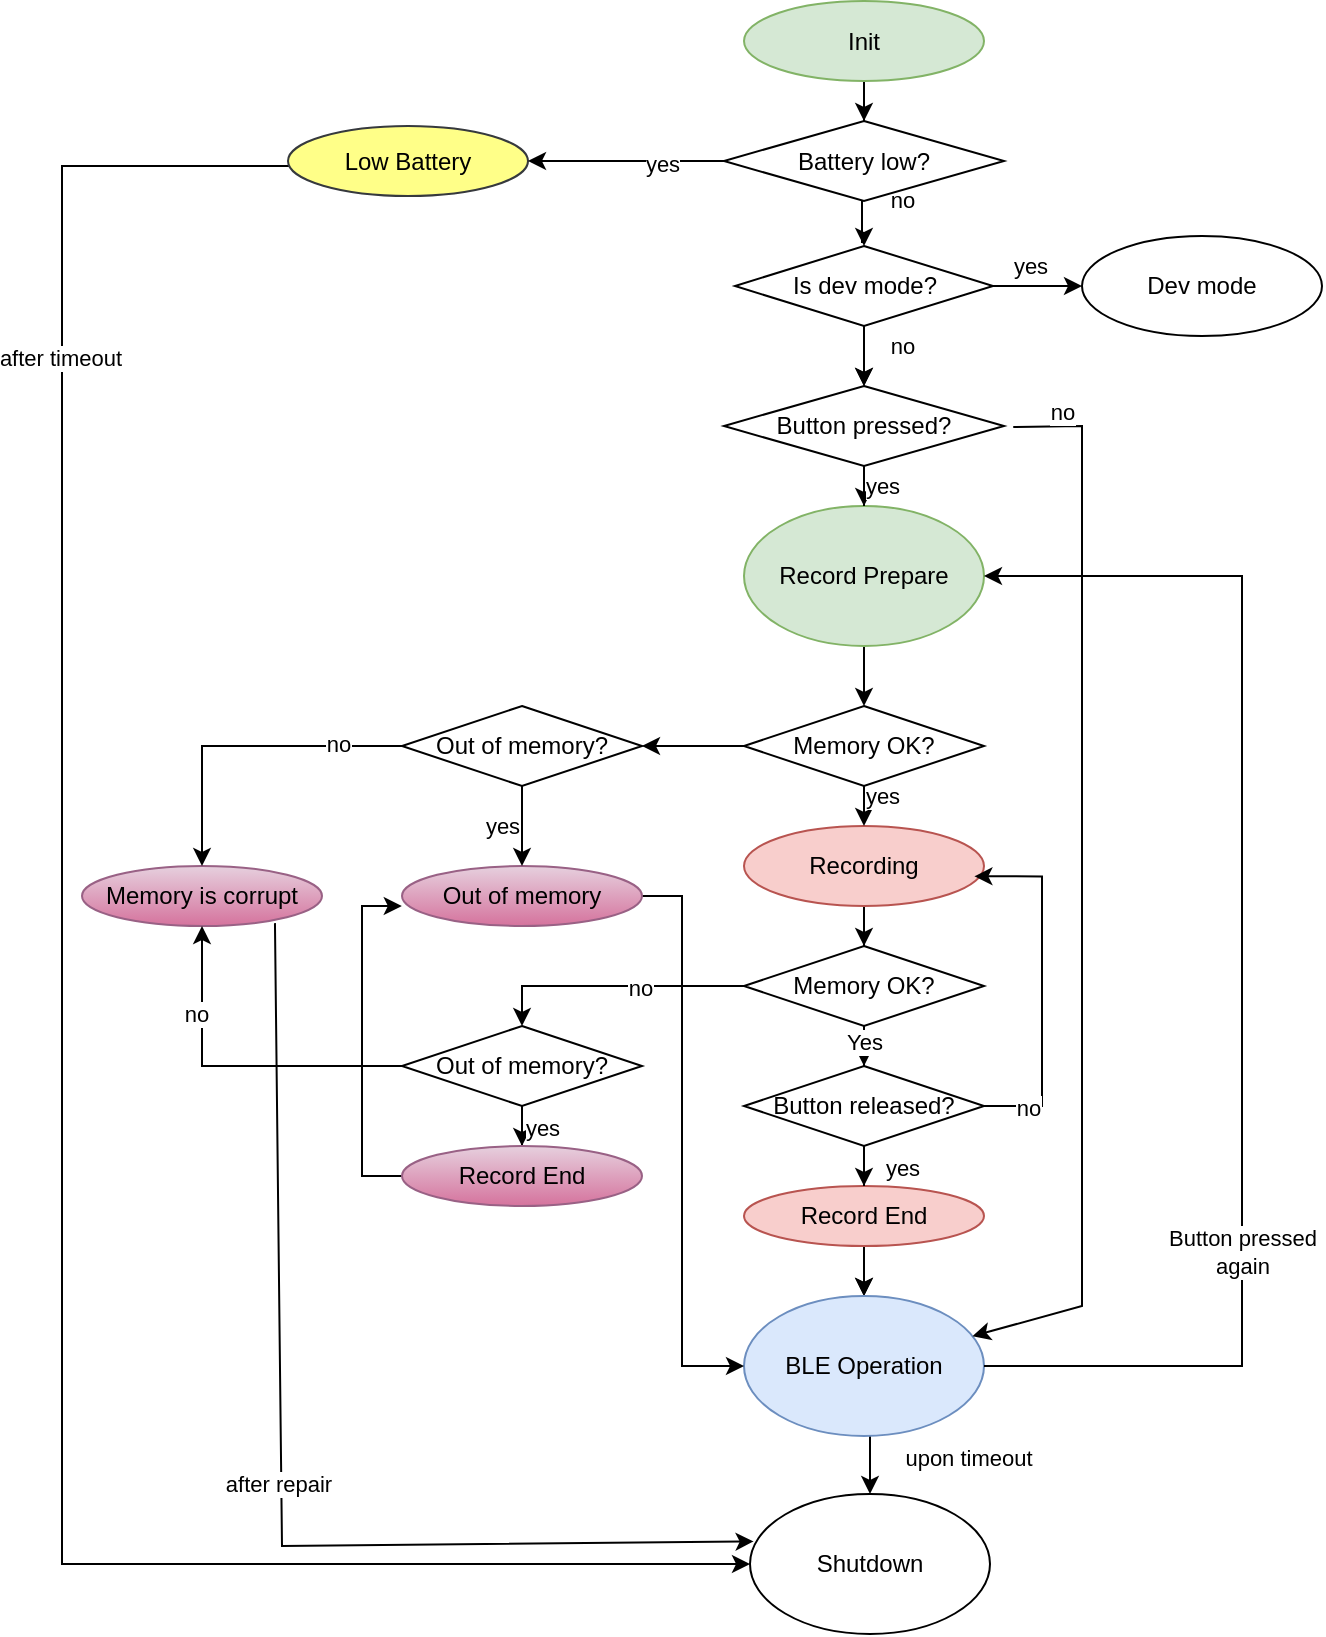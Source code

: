 <mxfile version="23.1.2" type="device">
  <diagram id="C5RBs43oDa-KdzZeNtuy" name="Page-1">
    <mxGraphModel dx="2816" dy="1966" grid="1" gridSize="10" guides="1" tooltips="1" connect="1" arrows="1" fold="1" page="1" pageScale="1" pageWidth="827" pageHeight="1169" math="0" shadow="0">
      <root>
        <mxCell id="WIyWlLk6GJQsqaUBKTNV-0" />
        <mxCell id="WIyWlLk6GJQsqaUBKTNV-1" parent="WIyWlLk6GJQsqaUBKTNV-0" />
        <mxCell id="_97JuSjFNp__oY7AlMgG-5" value="" style="edgeStyle=orthogonalEdgeStyle;rounded=0;orthogonalLoop=1;jettySize=auto;html=1;" edge="1" parent="WIyWlLk6GJQsqaUBKTNV-1" source="aYAAthJ8i7lnLdq2U7yi-0" target="_97JuSjFNp__oY7AlMgG-2">
          <mxGeometry relative="1" as="geometry" />
        </mxCell>
        <mxCell id="aYAAthJ8i7lnLdq2U7yi-0" value="Init" style="ellipse;whiteSpace=wrap;html=1;fillColor=#d5e8d4;strokeColor=#82b366;" parent="WIyWlLk6GJQsqaUBKTNV-1" vertex="1">
          <mxGeometry x="321" y="-72.5" width="120" height="40" as="geometry" />
        </mxCell>
        <mxCell id="aYAAthJ8i7lnLdq2U7yi-24" value="" style="edgeStyle=orthogonalEdgeStyle;rounded=0;orthogonalLoop=1;jettySize=auto;html=1;" parent="WIyWlLk6GJQsqaUBKTNV-1" source="aYAAthJ8i7lnLdq2U7yi-2" target="aYAAthJ8i7lnLdq2U7yi-21" edge="1">
          <mxGeometry relative="1" as="geometry" />
        </mxCell>
        <mxCell id="aYAAthJ8i7lnLdq2U7yi-2" value="Record Prepare" style="ellipse;whiteSpace=wrap;html=1;fillColor=#d5e8d4;strokeColor=#82b366;" parent="WIyWlLk6GJQsqaUBKTNV-1" vertex="1">
          <mxGeometry x="321" y="180" width="120" height="70" as="geometry" />
        </mxCell>
        <mxCell id="aYAAthJ8i7lnLdq2U7yi-34" value="" style="edgeStyle=orthogonalEdgeStyle;rounded=0;orthogonalLoop=1;jettySize=auto;html=1;" parent="WIyWlLk6GJQsqaUBKTNV-1" source="aYAAthJ8i7lnLdq2U7yi-3" target="aYAAthJ8i7lnLdq2U7yi-33" edge="1">
          <mxGeometry relative="1" as="geometry" />
        </mxCell>
        <mxCell id="aYAAthJ8i7lnLdq2U7yi-3" value="Recording" style="ellipse;whiteSpace=wrap;html=1;fillColor=#f8cecc;strokeColor=#b85450;" parent="WIyWlLk6GJQsqaUBKTNV-1" vertex="1">
          <mxGeometry x="321" y="340" width="120" height="40" as="geometry" />
        </mxCell>
        <mxCell id="aYAAthJ8i7lnLdq2U7yi-10" style="edgeStyle=orthogonalEdgeStyle;rounded=0;orthogonalLoop=1;jettySize=auto;html=1;entryX=0.5;entryY=0;entryDx=0;entryDy=0;" parent="WIyWlLk6GJQsqaUBKTNV-1" source="aYAAthJ8i7lnLdq2U7yi-4" target="aYAAthJ8i7lnLdq2U7yi-5" edge="1">
          <mxGeometry relative="1" as="geometry" />
        </mxCell>
        <mxCell id="aYAAthJ8i7lnLdq2U7yi-46" value="" style="edgeStyle=orthogonalEdgeStyle;rounded=0;orthogonalLoop=1;jettySize=auto;html=1;" parent="WIyWlLk6GJQsqaUBKTNV-1" source="aYAAthJ8i7lnLdq2U7yi-4" target="aYAAthJ8i7lnLdq2U7yi-5" edge="1">
          <mxGeometry relative="1" as="geometry" />
        </mxCell>
        <mxCell id="aYAAthJ8i7lnLdq2U7yi-4" value="Record End" style="ellipse;whiteSpace=wrap;html=1;fillColor=#f8cecc;strokeColor=#b85450;" parent="WIyWlLk6GJQsqaUBKTNV-1" vertex="1">
          <mxGeometry x="321" y="520" width="120" height="30" as="geometry" />
        </mxCell>
        <mxCell id="aYAAthJ8i7lnLdq2U7yi-11" style="edgeStyle=orthogonalEdgeStyle;rounded=0;orthogonalLoop=1;jettySize=auto;html=1;entryX=0.5;entryY=0;entryDx=0;entryDy=0;" parent="WIyWlLk6GJQsqaUBKTNV-1" source="aYAAthJ8i7lnLdq2U7yi-5" target="aYAAthJ8i7lnLdq2U7yi-6" edge="1">
          <mxGeometry relative="1" as="geometry">
            <Array as="points">
              <mxPoint x="384" y="650" />
              <mxPoint x="384" y="650" />
            </Array>
          </mxGeometry>
        </mxCell>
        <mxCell id="aYAAthJ8i7lnLdq2U7yi-61" value="upon timeout" style="edgeLabel;html=1;align=center;verticalAlign=middle;resizable=0;points=[];" parent="aYAAthJ8i7lnLdq2U7yi-11" vertex="1" connectable="0">
          <mxGeometry x="-0.242" y="-1" relative="1" as="geometry">
            <mxPoint x="50" as="offset" />
          </mxGeometry>
        </mxCell>
        <mxCell id="aYAAthJ8i7lnLdq2U7yi-5" value="BLE Operation" style="ellipse;whiteSpace=wrap;html=1;fillColor=#dae8fc;strokeColor=#6c8ebf;" parent="WIyWlLk6GJQsqaUBKTNV-1" vertex="1">
          <mxGeometry x="321" y="575" width="120" height="70" as="geometry" />
        </mxCell>
        <mxCell id="aYAAthJ8i7lnLdq2U7yi-6" value="Shutdown" style="ellipse;whiteSpace=wrap;html=1;" parent="WIyWlLk6GJQsqaUBKTNV-1" vertex="1">
          <mxGeometry x="324" y="674" width="120" height="70" as="geometry" />
        </mxCell>
        <mxCell id="aYAAthJ8i7lnLdq2U7yi-12" value="" style="endArrow=classic;html=1;rounded=0;exitX=1;exitY=0.5;exitDx=0;exitDy=0;entryX=1;entryY=0.5;entryDx=0;entryDy=0;" parent="WIyWlLk6GJQsqaUBKTNV-1" source="aYAAthJ8i7lnLdq2U7yi-5" target="aYAAthJ8i7lnLdq2U7yi-2" edge="1">
          <mxGeometry width="50" height="50" relative="1" as="geometry">
            <mxPoint x="456" y="510" as="sourcePoint" />
            <mxPoint x="506" y="460" as="targetPoint" />
            <Array as="points">
              <mxPoint x="570" y="610" />
              <mxPoint x="570" y="215" />
            </Array>
          </mxGeometry>
        </mxCell>
        <mxCell id="aYAAthJ8i7lnLdq2U7yi-13" value="&lt;div&gt;Button pressed&lt;/div&gt;again" style="edgeLabel;html=1;align=center;verticalAlign=middle;resizable=0;points=[];" parent="aYAAthJ8i7lnLdq2U7yi-12" vertex="1" connectable="0">
          <mxGeometry x="-0.43" relative="1" as="geometry">
            <mxPoint as="offset" />
          </mxGeometry>
        </mxCell>
        <mxCell id="aYAAthJ8i7lnLdq2U7yi-55" style="edgeStyle=orthogonalEdgeStyle;rounded=0;orthogonalLoop=1;jettySize=auto;html=1;" parent="WIyWlLk6GJQsqaUBKTNV-1" source="aYAAthJ8i7lnLdq2U7yi-14" target="aYAAthJ8i7lnLdq2U7yi-5" edge="1">
          <mxGeometry relative="1" as="geometry">
            <Array as="points">
              <mxPoint x="290" y="375" />
              <mxPoint x="290" y="610" />
            </Array>
          </mxGeometry>
        </mxCell>
        <mxCell id="aYAAthJ8i7lnLdq2U7yi-14" value="Out of memory" style="ellipse;whiteSpace=wrap;html=1;fillColor=#e6d0de;gradientColor=#d5739d;strokeColor=#996185;" parent="WIyWlLk6GJQsqaUBKTNV-1" vertex="1">
          <mxGeometry x="150" y="360" width="120" height="30" as="geometry" />
        </mxCell>
        <mxCell id="aYAAthJ8i7lnLdq2U7yi-18" value="" style="edgeStyle=orthogonalEdgeStyle;rounded=0;orthogonalLoop=1;jettySize=auto;html=1;" parent="WIyWlLk6GJQsqaUBKTNV-1" source="aYAAthJ8i7lnLdq2U7yi-15" target="aYAAthJ8i7lnLdq2U7yi-2" edge="1">
          <mxGeometry relative="1" as="geometry" />
        </mxCell>
        <mxCell id="aYAAthJ8i7lnLdq2U7yi-19" value="yes" style="edgeLabel;html=1;align=center;verticalAlign=middle;resizable=0;points=[];" parent="aYAAthJ8i7lnLdq2U7yi-18" vertex="1" connectable="0">
          <mxGeometry x="-0.061" y="-1" relative="1" as="geometry">
            <mxPoint x="8" y="-2" as="offset" />
          </mxGeometry>
        </mxCell>
        <mxCell id="aYAAthJ8i7lnLdq2U7yi-15" value="Button pressed?" style="rhombus;whiteSpace=wrap;html=1;" parent="WIyWlLk6GJQsqaUBKTNV-1" vertex="1">
          <mxGeometry x="311" y="120" width="140" height="40" as="geometry" />
        </mxCell>
        <mxCell id="aYAAthJ8i7lnLdq2U7yi-20" value="Memory is corrupt" style="ellipse;whiteSpace=wrap;html=1;fillColor=#e6d0de;gradientColor=#d5739d;strokeColor=#996185;" parent="WIyWlLk6GJQsqaUBKTNV-1" vertex="1">
          <mxGeometry x="-10" y="360" width="120" height="30" as="geometry" />
        </mxCell>
        <mxCell id="aYAAthJ8i7lnLdq2U7yi-25" value="" style="edgeStyle=orthogonalEdgeStyle;rounded=0;orthogonalLoop=1;jettySize=auto;html=1;" parent="WIyWlLk6GJQsqaUBKTNV-1" source="aYAAthJ8i7lnLdq2U7yi-21" target="aYAAthJ8i7lnLdq2U7yi-3" edge="1">
          <mxGeometry relative="1" as="geometry">
            <Array as="points">
              <mxPoint x="381" y="340" />
              <mxPoint x="381" y="340" />
            </Array>
          </mxGeometry>
        </mxCell>
        <mxCell id="aYAAthJ8i7lnLdq2U7yi-26" value="yes" style="edgeLabel;html=1;align=center;verticalAlign=middle;resizable=0;points=[];" parent="aYAAthJ8i7lnLdq2U7yi-25" vertex="1" connectable="0">
          <mxGeometry x="-0.524" relative="1" as="geometry">
            <mxPoint x="9" as="offset" />
          </mxGeometry>
        </mxCell>
        <mxCell id="aYAAthJ8i7lnLdq2U7yi-28" value="" style="edgeStyle=orthogonalEdgeStyle;rounded=0;orthogonalLoop=1;jettySize=auto;html=1;" parent="WIyWlLk6GJQsqaUBKTNV-1" source="aYAAthJ8i7lnLdq2U7yi-21" target="aYAAthJ8i7lnLdq2U7yi-27" edge="1">
          <mxGeometry relative="1" as="geometry" />
        </mxCell>
        <mxCell id="aYAAthJ8i7lnLdq2U7yi-21" value="Memory OK?" style="rhombus;whiteSpace=wrap;html=1;" parent="WIyWlLk6GJQsqaUBKTNV-1" vertex="1">
          <mxGeometry x="321" y="280" width="120" height="40" as="geometry" />
        </mxCell>
        <mxCell id="aYAAthJ8i7lnLdq2U7yi-22" value="" style="endArrow=classic;html=1;rounded=0;exitX=1.033;exitY=0.514;exitDx=0;exitDy=0;exitPerimeter=0;" parent="WIyWlLk6GJQsqaUBKTNV-1" source="aYAAthJ8i7lnLdq2U7yi-15" target="aYAAthJ8i7lnLdq2U7yi-5" edge="1">
          <mxGeometry width="50" height="50" relative="1" as="geometry">
            <mxPoint x="520" y="180" as="sourcePoint" />
            <mxPoint x="570" y="130" as="targetPoint" />
            <Array as="points">
              <mxPoint x="490" y="140" />
              <mxPoint x="490" y="580" />
            </Array>
          </mxGeometry>
        </mxCell>
        <mxCell id="aYAAthJ8i7lnLdq2U7yi-23" value="no" style="edgeLabel;html=1;align=center;verticalAlign=middle;resizable=0;points=[];" parent="aYAAthJ8i7lnLdq2U7yi-22" vertex="1" connectable="0">
          <mxGeometry x="-0.758" y="-2" relative="1" as="geometry">
            <mxPoint x="-8" y="-37" as="offset" />
          </mxGeometry>
        </mxCell>
        <mxCell id="aYAAthJ8i7lnLdq2U7yi-29" value="" style="edgeStyle=orthogonalEdgeStyle;rounded=0;orthogonalLoop=1;jettySize=auto;html=1;" parent="WIyWlLk6GJQsqaUBKTNV-1" source="aYAAthJ8i7lnLdq2U7yi-27" target="aYAAthJ8i7lnLdq2U7yi-14" edge="1">
          <mxGeometry relative="1" as="geometry" />
        </mxCell>
        <mxCell id="aYAAthJ8i7lnLdq2U7yi-31" value="yes" style="edgeLabel;html=1;align=center;verticalAlign=middle;resizable=0;points=[];" parent="aYAAthJ8i7lnLdq2U7yi-29" vertex="1" connectable="0">
          <mxGeometry x="0.337" y="-1" relative="1" as="geometry">
            <mxPoint x="-9" y="-7" as="offset" />
          </mxGeometry>
        </mxCell>
        <mxCell id="aYAAthJ8i7lnLdq2U7yi-30" style="edgeStyle=orthogonalEdgeStyle;rounded=0;orthogonalLoop=1;jettySize=auto;html=1;" parent="WIyWlLk6GJQsqaUBKTNV-1" source="aYAAthJ8i7lnLdq2U7yi-27" target="aYAAthJ8i7lnLdq2U7yi-20" edge="1">
          <mxGeometry relative="1" as="geometry" />
        </mxCell>
        <mxCell id="aYAAthJ8i7lnLdq2U7yi-32" value="no" style="edgeLabel;html=1;align=center;verticalAlign=middle;resizable=0;points=[];" parent="aYAAthJ8i7lnLdq2U7yi-30" vertex="1" connectable="0">
          <mxGeometry x="-0.595" y="-1" relative="1" as="geometry">
            <mxPoint as="offset" />
          </mxGeometry>
        </mxCell>
        <mxCell id="aYAAthJ8i7lnLdq2U7yi-27" value="Out of memory?" style="rhombus;whiteSpace=wrap;html=1;" parent="WIyWlLk6GJQsqaUBKTNV-1" vertex="1">
          <mxGeometry x="150" y="280" width="120" height="40" as="geometry" />
        </mxCell>
        <mxCell id="aYAAthJ8i7lnLdq2U7yi-40" value="" style="edgeStyle=orthogonalEdgeStyle;rounded=0;orthogonalLoop=1;jettySize=auto;html=1;" parent="WIyWlLk6GJQsqaUBKTNV-1" source="aYAAthJ8i7lnLdq2U7yi-33" target="aYAAthJ8i7lnLdq2U7yi-39" edge="1">
          <mxGeometry relative="1" as="geometry" />
        </mxCell>
        <mxCell id="aYAAthJ8i7lnLdq2U7yi-42" value="Yes" style="edgeLabel;html=1;align=center;verticalAlign=middle;resizable=0;points=[];" parent="aYAAthJ8i7lnLdq2U7yi-40" vertex="1" connectable="0">
          <mxGeometry x="0.6" relative="1" as="geometry">
            <mxPoint as="offset" />
          </mxGeometry>
        </mxCell>
        <mxCell id="aYAAthJ8i7lnLdq2U7yi-49" style="edgeStyle=orthogonalEdgeStyle;rounded=0;orthogonalLoop=1;jettySize=auto;html=1;entryX=0.5;entryY=0;entryDx=0;entryDy=0;" parent="WIyWlLk6GJQsqaUBKTNV-1" source="aYAAthJ8i7lnLdq2U7yi-33" target="aYAAthJ8i7lnLdq2U7yi-50" edge="1">
          <mxGeometry relative="1" as="geometry">
            <mxPoint x="280" y="490" as="targetPoint" />
          </mxGeometry>
        </mxCell>
        <mxCell id="_97JuSjFNp__oY7AlMgG-10" value="&lt;div&gt;no&lt;/div&gt;" style="edgeLabel;html=1;align=center;verticalAlign=middle;resizable=0;points=[];" vertex="1" connectable="0" parent="aYAAthJ8i7lnLdq2U7yi-49">
          <mxGeometry x="-0.202" y="1" relative="1" as="geometry">
            <mxPoint as="offset" />
          </mxGeometry>
        </mxCell>
        <mxCell id="aYAAthJ8i7lnLdq2U7yi-33" value="Memory OK?" style="rhombus;whiteSpace=wrap;html=1;" parent="WIyWlLk6GJQsqaUBKTNV-1" vertex="1">
          <mxGeometry x="321" y="400" width="120" height="40" as="geometry" />
        </mxCell>
        <mxCell id="aYAAthJ8i7lnLdq2U7yi-43" style="edgeStyle=orthogonalEdgeStyle;rounded=0;orthogonalLoop=1;jettySize=auto;html=1;entryX=0.96;entryY=0.629;entryDx=0;entryDy=0;entryPerimeter=0;" parent="WIyWlLk6GJQsqaUBKTNV-1" source="aYAAthJ8i7lnLdq2U7yi-39" target="aYAAthJ8i7lnLdq2U7yi-3" edge="1">
          <mxGeometry relative="1" as="geometry">
            <mxPoint x="460" y="360" as="targetPoint" />
            <Array as="points">
              <mxPoint x="470" y="480" />
              <mxPoint x="470" y="365" />
            </Array>
          </mxGeometry>
        </mxCell>
        <mxCell id="aYAAthJ8i7lnLdq2U7yi-44" value="no" style="edgeLabel;html=1;align=center;verticalAlign=middle;resizable=0;points=[];" parent="aYAAthJ8i7lnLdq2U7yi-43" vertex="1" connectable="0">
          <mxGeometry x="-0.752" y="-1" relative="1" as="geometry">
            <mxPoint as="offset" />
          </mxGeometry>
        </mxCell>
        <mxCell id="aYAAthJ8i7lnLdq2U7yi-47" style="edgeStyle=orthogonalEdgeStyle;rounded=0;orthogonalLoop=1;jettySize=auto;html=1;entryX=0.5;entryY=0;entryDx=0;entryDy=0;" parent="WIyWlLk6GJQsqaUBKTNV-1" source="aYAAthJ8i7lnLdq2U7yi-39" target="aYAAthJ8i7lnLdq2U7yi-4" edge="1">
          <mxGeometry relative="1" as="geometry" />
        </mxCell>
        <mxCell id="aYAAthJ8i7lnLdq2U7yi-48" value="yes" style="edgeLabel;html=1;align=center;verticalAlign=middle;resizable=0;points=[];" parent="aYAAthJ8i7lnLdq2U7yi-47" vertex="1" connectable="0">
          <mxGeometry x="0.543" relative="1" as="geometry">
            <mxPoint x="19" y="4" as="offset" />
          </mxGeometry>
        </mxCell>
        <mxCell id="aYAAthJ8i7lnLdq2U7yi-39" value="Button released?" style="rhombus;whiteSpace=wrap;html=1;" parent="WIyWlLk6GJQsqaUBKTNV-1" vertex="1">
          <mxGeometry x="321" y="460" width="120" height="40" as="geometry" />
        </mxCell>
        <mxCell id="aYAAthJ8i7lnLdq2U7yi-52" value="" style="edgeStyle=orthogonalEdgeStyle;rounded=0;orthogonalLoop=1;jettySize=auto;html=1;" parent="WIyWlLk6GJQsqaUBKTNV-1" source="aYAAthJ8i7lnLdq2U7yi-50" target="aYAAthJ8i7lnLdq2U7yi-51" edge="1">
          <mxGeometry relative="1" as="geometry" />
        </mxCell>
        <mxCell id="aYAAthJ8i7lnLdq2U7yi-56" value="yes" style="edgeLabel;html=1;align=center;verticalAlign=middle;resizable=0;points=[];" parent="aYAAthJ8i7lnLdq2U7yi-52" vertex="1" connectable="0">
          <mxGeometry x="0.753" y="-3" relative="1" as="geometry">
            <mxPoint x="13" y="-2" as="offset" />
          </mxGeometry>
        </mxCell>
        <mxCell id="aYAAthJ8i7lnLdq2U7yi-54" style="edgeStyle=orthogonalEdgeStyle;rounded=0;orthogonalLoop=1;jettySize=auto;html=1;entryX=0.5;entryY=1;entryDx=0;entryDy=0;exitX=0;exitY=0.5;exitDx=0;exitDy=0;" parent="WIyWlLk6GJQsqaUBKTNV-1" source="aYAAthJ8i7lnLdq2U7yi-50" target="aYAAthJ8i7lnLdq2U7yi-20" edge="1">
          <mxGeometry relative="1" as="geometry">
            <mxPoint x="110" y="460" as="sourcePoint" />
            <mxPoint x="50" y="400" as="targetPoint" />
            <Array as="points">
              <mxPoint x="50" y="460" />
            </Array>
          </mxGeometry>
        </mxCell>
        <mxCell id="aYAAthJ8i7lnLdq2U7yi-58" value="no" style="edgeLabel;html=1;align=center;verticalAlign=middle;resizable=0;points=[];" parent="aYAAthJ8i7lnLdq2U7yi-54" vertex="1" connectable="0">
          <mxGeometry x="0.486" y="3" relative="1" as="geometry">
            <mxPoint as="offset" />
          </mxGeometry>
        </mxCell>
        <mxCell id="aYAAthJ8i7lnLdq2U7yi-50" value="Out of memory?" style="rhombus;whiteSpace=wrap;html=1;" parent="WIyWlLk6GJQsqaUBKTNV-1" vertex="1">
          <mxGeometry x="150" y="440" width="120" height="40" as="geometry" />
        </mxCell>
        <mxCell id="aYAAthJ8i7lnLdq2U7yi-53" style="edgeStyle=orthogonalEdgeStyle;rounded=0;orthogonalLoop=1;jettySize=auto;html=1;entryX=-0.001;entryY=0.648;entryDx=0;entryDy=0;entryPerimeter=0;" parent="WIyWlLk6GJQsqaUBKTNV-1" source="aYAAthJ8i7lnLdq2U7yi-51" target="aYAAthJ8i7lnLdq2U7yi-14" edge="1">
          <mxGeometry relative="1" as="geometry">
            <Array as="points">
              <mxPoint x="130" y="515" />
              <mxPoint x="130" y="380" />
              <mxPoint x="150" y="380" />
            </Array>
          </mxGeometry>
        </mxCell>
        <mxCell id="aYAAthJ8i7lnLdq2U7yi-51" value="Record End" style="ellipse;whiteSpace=wrap;html=1;fillColor=#e6d0de;gradientColor=#d5739d;strokeColor=#996185;" parent="WIyWlLk6GJQsqaUBKTNV-1" vertex="1">
          <mxGeometry x="150" y="500" width="120" height="30" as="geometry" />
        </mxCell>
        <mxCell id="aYAAthJ8i7lnLdq2U7yi-59" value="" style="endArrow=classic;html=1;rounded=0;exitX=0.804;exitY=0.952;exitDx=0;exitDy=0;exitPerimeter=0;entryX=0.015;entryY=0.339;entryDx=0;entryDy=0;entryPerimeter=0;" parent="WIyWlLk6GJQsqaUBKTNV-1" source="aYAAthJ8i7lnLdq2U7yi-20" target="aYAAthJ8i7lnLdq2U7yi-6" edge="1">
          <mxGeometry width="50" height="50" relative="1" as="geometry">
            <mxPoint x="220" y="510" as="sourcePoint" />
            <mxPoint x="270" y="460" as="targetPoint" />
            <Array as="points">
              <mxPoint x="90" y="700" />
            </Array>
          </mxGeometry>
        </mxCell>
        <mxCell id="aYAAthJ8i7lnLdq2U7yi-60" value="after repair" style="edgeLabel;html=1;align=center;verticalAlign=middle;resizable=0;points=[];" parent="aYAAthJ8i7lnLdq2U7yi-59" vertex="1" connectable="0">
          <mxGeometry x="0.023" y="-2" relative="1" as="geometry">
            <mxPoint as="offset" />
          </mxGeometry>
        </mxCell>
        <mxCell id="_97JuSjFNp__oY7AlMgG-6" style="edgeStyle=orthogonalEdgeStyle;rounded=0;orthogonalLoop=1;jettySize=auto;html=1;" edge="1" parent="WIyWlLk6GJQsqaUBKTNV-1" source="_97JuSjFNp__oY7AlMgG-0" target="aYAAthJ8i7lnLdq2U7yi-6">
          <mxGeometry relative="1" as="geometry">
            <Array as="points">
              <mxPoint x="-20" y="10" />
              <mxPoint x="-20" y="709" />
            </Array>
          </mxGeometry>
        </mxCell>
        <mxCell id="_97JuSjFNp__oY7AlMgG-7" value="&lt;div&gt;after timeout&lt;/div&gt;" style="edgeLabel;html=1;align=center;verticalAlign=middle;resizable=0;points=[];" vertex="1" connectable="0" parent="_97JuSjFNp__oY7AlMgG-6">
          <mxGeometry x="-0.639" y="-1" relative="1" as="geometry">
            <mxPoint as="offset" />
          </mxGeometry>
        </mxCell>
        <mxCell id="_97JuSjFNp__oY7AlMgG-0" value="Low Battery" style="ellipse;whiteSpace=wrap;html=1;fillColor=#ffff88;strokeColor=#36393d;" vertex="1" parent="WIyWlLk6GJQsqaUBKTNV-1">
          <mxGeometry x="93" y="-10" width="120" height="35" as="geometry" />
        </mxCell>
        <mxCell id="_97JuSjFNp__oY7AlMgG-4" value="" style="edgeStyle=orthogonalEdgeStyle;rounded=0;orthogonalLoop=1;jettySize=auto;html=1;" edge="1" parent="WIyWlLk6GJQsqaUBKTNV-1" source="_97JuSjFNp__oY7AlMgG-2" target="_97JuSjFNp__oY7AlMgG-0">
          <mxGeometry relative="1" as="geometry" />
        </mxCell>
        <mxCell id="_97JuSjFNp__oY7AlMgG-8" value="yes" style="edgeLabel;html=1;align=center;verticalAlign=middle;resizable=0;points=[];" vertex="1" connectable="0" parent="_97JuSjFNp__oY7AlMgG-4">
          <mxGeometry x="-0.36" y="1" relative="1" as="geometry">
            <mxPoint as="offset" />
          </mxGeometry>
        </mxCell>
        <mxCell id="_97JuSjFNp__oY7AlMgG-12" value="" style="edgeStyle=orthogonalEdgeStyle;rounded=0;orthogonalLoop=1;jettySize=auto;html=1;" edge="1" parent="WIyWlLk6GJQsqaUBKTNV-1" source="_97JuSjFNp__oY7AlMgG-2" target="_97JuSjFNp__oY7AlMgG-11">
          <mxGeometry relative="1" as="geometry">
            <Array as="points">
              <mxPoint x="380" y="48" />
              <mxPoint x="381" y="48" />
            </Array>
          </mxGeometry>
        </mxCell>
        <mxCell id="_97JuSjFNp__oY7AlMgG-14" value="&lt;div&gt;no&lt;/div&gt;" style="edgeLabel;html=1;align=center;verticalAlign=middle;resizable=0;points=[];" vertex="1" connectable="0" parent="_97JuSjFNp__oY7AlMgG-12">
          <mxGeometry x="-0.43" y="3" relative="1" as="geometry">
            <mxPoint x="17" y="-7" as="offset" />
          </mxGeometry>
        </mxCell>
        <mxCell id="_97JuSjFNp__oY7AlMgG-2" value="Battery low?" style="rhombus;whiteSpace=wrap;html=1;" vertex="1" parent="WIyWlLk6GJQsqaUBKTNV-1">
          <mxGeometry x="311" y="-12.5" width="140" height="40" as="geometry" />
        </mxCell>
        <mxCell id="_97JuSjFNp__oY7AlMgG-13" value="" style="edgeStyle=orthogonalEdgeStyle;rounded=0;orthogonalLoop=1;jettySize=auto;html=1;" edge="1" parent="WIyWlLk6GJQsqaUBKTNV-1" source="_97JuSjFNp__oY7AlMgG-11" target="aYAAthJ8i7lnLdq2U7yi-15">
          <mxGeometry relative="1" as="geometry" />
        </mxCell>
        <mxCell id="_97JuSjFNp__oY7AlMgG-15" value="no" style="edgeStyle=orthogonalEdgeStyle;rounded=0;orthogonalLoop=1;jettySize=auto;html=1;" edge="1" parent="WIyWlLk6GJQsqaUBKTNV-1" source="_97JuSjFNp__oY7AlMgG-11" target="aYAAthJ8i7lnLdq2U7yi-15">
          <mxGeometry x="0.2" y="19" relative="1" as="geometry">
            <mxPoint as="offset" />
          </mxGeometry>
        </mxCell>
        <mxCell id="_97JuSjFNp__oY7AlMgG-17" value="" style="edgeStyle=orthogonalEdgeStyle;rounded=0;orthogonalLoop=1;jettySize=auto;html=1;" edge="1" parent="WIyWlLk6GJQsqaUBKTNV-1" source="_97JuSjFNp__oY7AlMgG-11" target="_97JuSjFNp__oY7AlMgG-16">
          <mxGeometry relative="1" as="geometry" />
        </mxCell>
        <mxCell id="_97JuSjFNp__oY7AlMgG-18" value="yes" style="edgeLabel;html=1;align=center;verticalAlign=middle;resizable=0;points=[];" vertex="1" connectable="0" parent="_97JuSjFNp__oY7AlMgG-17">
          <mxGeometry x="-0.169" y="-1" relative="1" as="geometry">
            <mxPoint y="-11" as="offset" />
          </mxGeometry>
        </mxCell>
        <mxCell id="_97JuSjFNp__oY7AlMgG-11" value="Is dev mode?" style="rhombus;whiteSpace=wrap;html=1;" vertex="1" parent="WIyWlLk6GJQsqaUBKTNV-1">
          <mxGeometry x="316.5" y="50" width="129" height="40" as="geometry" />
        </mxCell>
        <mxCell id="_97JuSjFNp__oY7AlMgG-16" value="Dev mode" style="ellipse;whiteSpace=wrap;html=1;" vertex="1" parent="WIyWlLk6GJQsqaUBKTNV-1">
          <mxGeometry x="490" y="45" width="120" height="50" as="geometry" />
        </mxCell>
      </root>
    </mxGraphModel>
  </diagram>
</mxfile>
